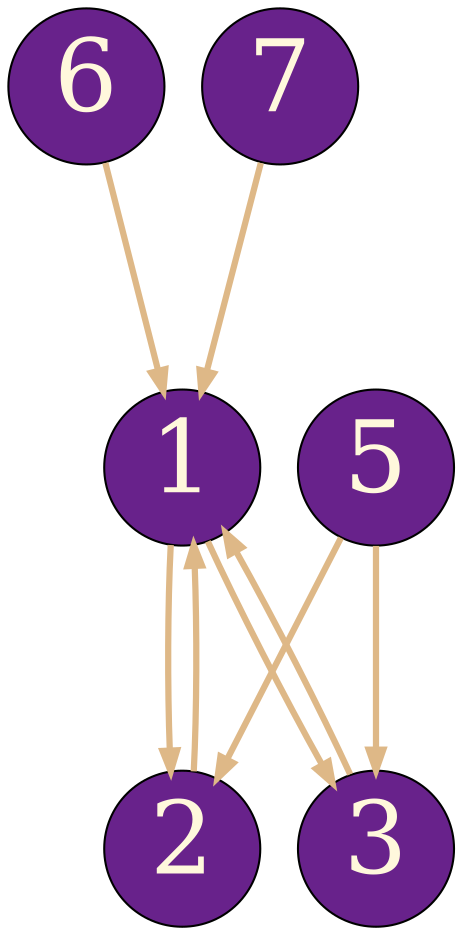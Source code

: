 digraph G {
    graph[fontsize = 24]
    edge[fontsize = 20 color = burlywood]
    node[margin=0 fontcolor=cornsilk fontsize=48 width=0.5 shape=circle style=filled fillcolor = darkorchid4]
    ranksep = 1.5
    nodesep = .25
    edge[style = "setlinewidth(3)"]
    1 -> 2;
    1 -> 3;
    2 -> 1;
    3 -> 1;
    5 -> 2;
    5 -> 3;
    6 -> 1;
    7 -> 1;
}
